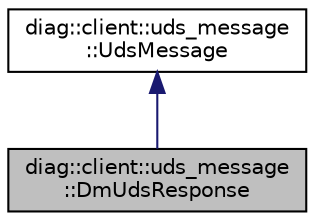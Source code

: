 digraph "diag::client::uds_message::DmUdsResponse"
{
 // LATEX_PDF_SIZE
  edge [fontname="Helvetica",fontsize="10",labelfontname="Helvetica",labelfontsize="10"];
  node [fontname="Helvetica",fontsize="10",shape=record];
  Node1 [label="diag::client::uds_message\l::DmUdsResponse",height=0.2,width=0.4,color="black", fillcolor="grey75", style="filled", fontcolor="black",tooltip=" "];
  Node2 -> Node1 [dir="back",color="midnightblue",fontsize="10",style="solid",fontname="Helvetica"];
  Node2 [label="diag::client::uds_message\l::UdsMessage",height=0.2,width=0.4,color="black", fillcolor="white", style="filled",URL="$classdiag_1_1client_1_1uds__message_1_1UdsMessage.html",tooltip="Class represents an UDS message exchanged between User of diag-client-lib and implementation of diag-..."];
}
